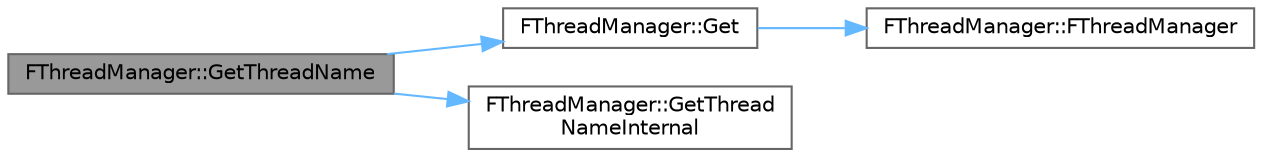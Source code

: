 digraph "FThreadManager::GetThreadName"
{
 // INTERACTIVE_SVG=YES
 // LATEX_PDF_SIZE
  bgcolor="transparent";
  edge [fontname=Helvetica,fontsize=10,labelfontname=Helvetica,labelfontsize=10];
  node [fontname=Helvetica,fontsize=10,shape=box,height=0.2,width=0.4];
  rankdir="LR";
  Node1 [id="Node000001",label="FThreadManager::GetThreadName",height=0.2,width=0.4,color="gray40", fillcolor="grey60", style="filled", fontcolor="black",tooltip="Returns the name of a thread given its TLS id."];
  Node1 -> Node2 [id="edge1_Node000001_Node000002",color="steelblue1",style="solid",tooltip=" "];
  Node2 [id="Node000002",label="FThreadManager::Get",height=0.2,width=0.4,color="grey40", fillcolor="white", style="filled",URL="$da/d52/classFThreadManager.html#a4abb1eda1ce7b20c2efb45931a1f8861",tooltip="Access to the singleton object."];
  Node2 -> Node3 [id="edge2_Node000002_Node000003",color="steelblue1",style="solid",tooltip=" "];
  Node3 [id="Node000003",label="FThreadManager::FThreadManager",height=0.2,width=0.4,color="grey40", fillcolor="white", style="filled",URL="$da/d52/classFThreadManager.html#a90692562e55b2cc531eaef3ce6105950",tooltip=" "];
  Node1 -> Node4 [id="edge3_Node000001_Node000004",color="steelblue1",style="solid",tooltip=" "];
  Node4 [id="Node000004",label="FThreadManager::GetThread\lNameInternal",height=0.2,width=0.4,color="grey40", fillcolor="white", style="filled",URL="$da/d52/classFThreadManager.html#a1905fd382a6cf0b743bf3bc3aa8250ce",tooltip="Returns internal name of a the thread given its TLS id."];
}
